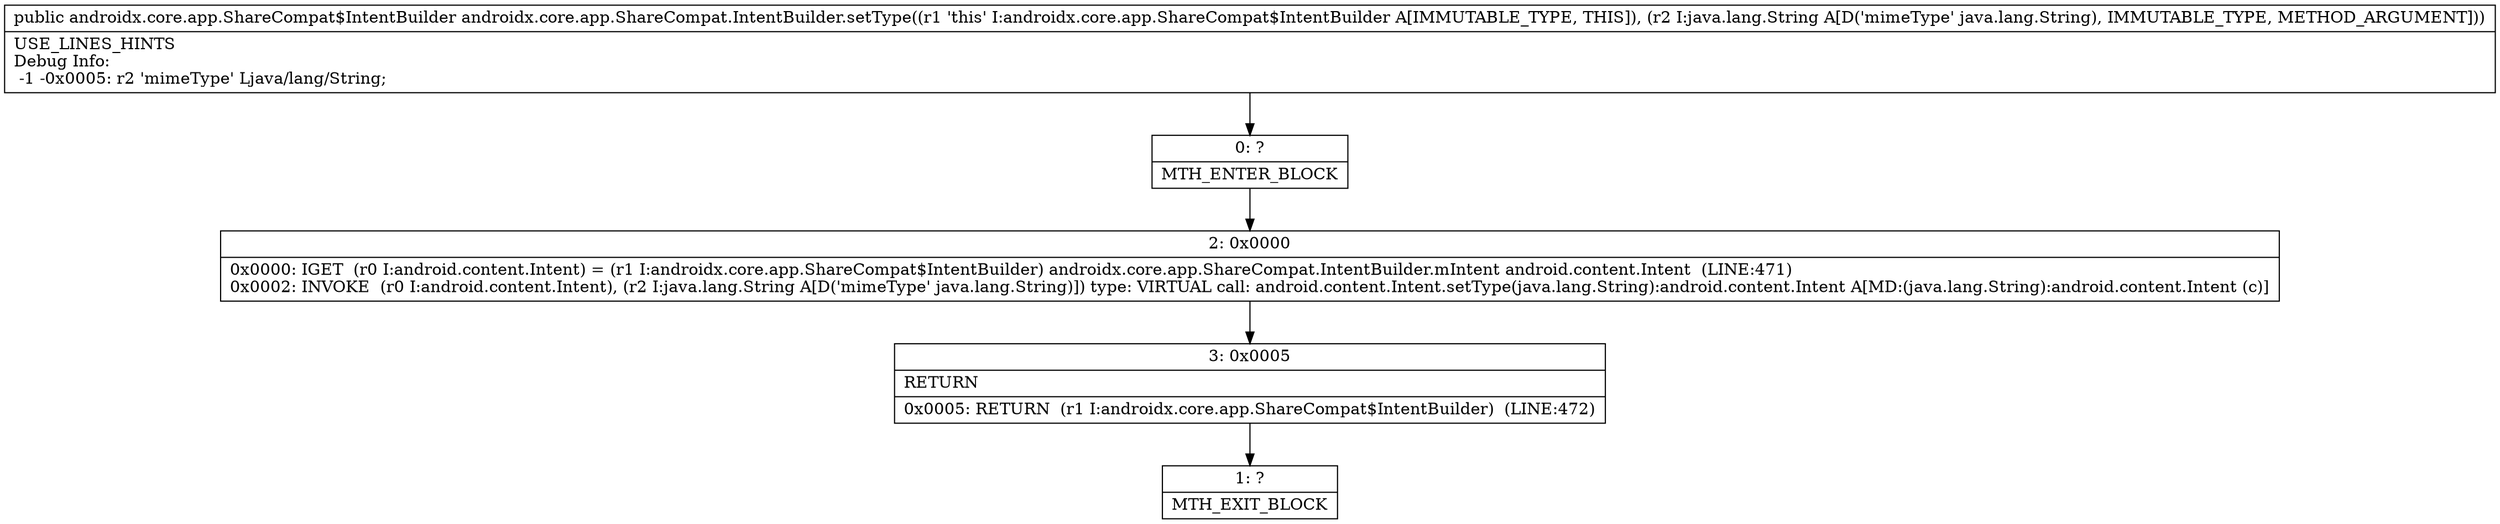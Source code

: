 digraph "CFG forandroidx.core.app.ShareCompat.IntentBuilder.setType(Ljava\/lang\/String;)Landroidx\/core\/app\/ShareCompat$IntentBuilder;" {
Node_0 [shape=record,label="{0\:\ ?|MTH_ENTER_BLOCK\l}"];
Node_2 [shape=record,label="{2\:\ 0x0000|0x0000: IGET  (r0 I:android.content.Intent) = (r1 I:androidx.core.app.ShareCompat$IntentBuilder) androidx.core.app.ShareCompat.IntentBuilder.mIntent android.content.Intent  (LINE:471)\l0x0002: INVOKE  (r0 I:android.content.Intent), (r2 I:java.lang.String A[D('mimeType' java.lang.String)]) type: VIRTUAL call: android.content.Intent.setType(java.lang.String):android.content.Intent A[MD:(java.lang.String):android.content.Intent (c)]\l}"];
Node_3 [shape=record,label="{3\:\ 0x0005|RETURN\l|0x0005: RETURN  (r1 I:androidx.core.app.ShareCompat$IntentBuilder)  (LINE:472)\l}"];
Node_1 [shape=record,label="{1\:\ ?|MTH_EXIT_BLOCK\l}"];
MethodNode[shape=record,label="{public androidx.core.app.ShareCompat$IntentBuilder androidx.core.app.ShareCompat.IntentBuilder.setType((r1 'this' I:androidx.core.app.ShareCompat$IntentBuilder A[IMMUTABLE_TYPE, THIS]), (r2 I:java.lang.String A[D('mimeType' java.lang.String), IMMUTABLE_TYPE, METHOD_ARGUMENT]))  | USE_LINES_HINTS\lDebug Info:\l  \-1 \-0x0005: r2 'mimeType' Ljava\/lang\/String;\l}"];
MethodNode -> Node_0;Node_0 -> Node_2;
Node_2 -> Node_3;
Node_3 -> Node_1;
}

